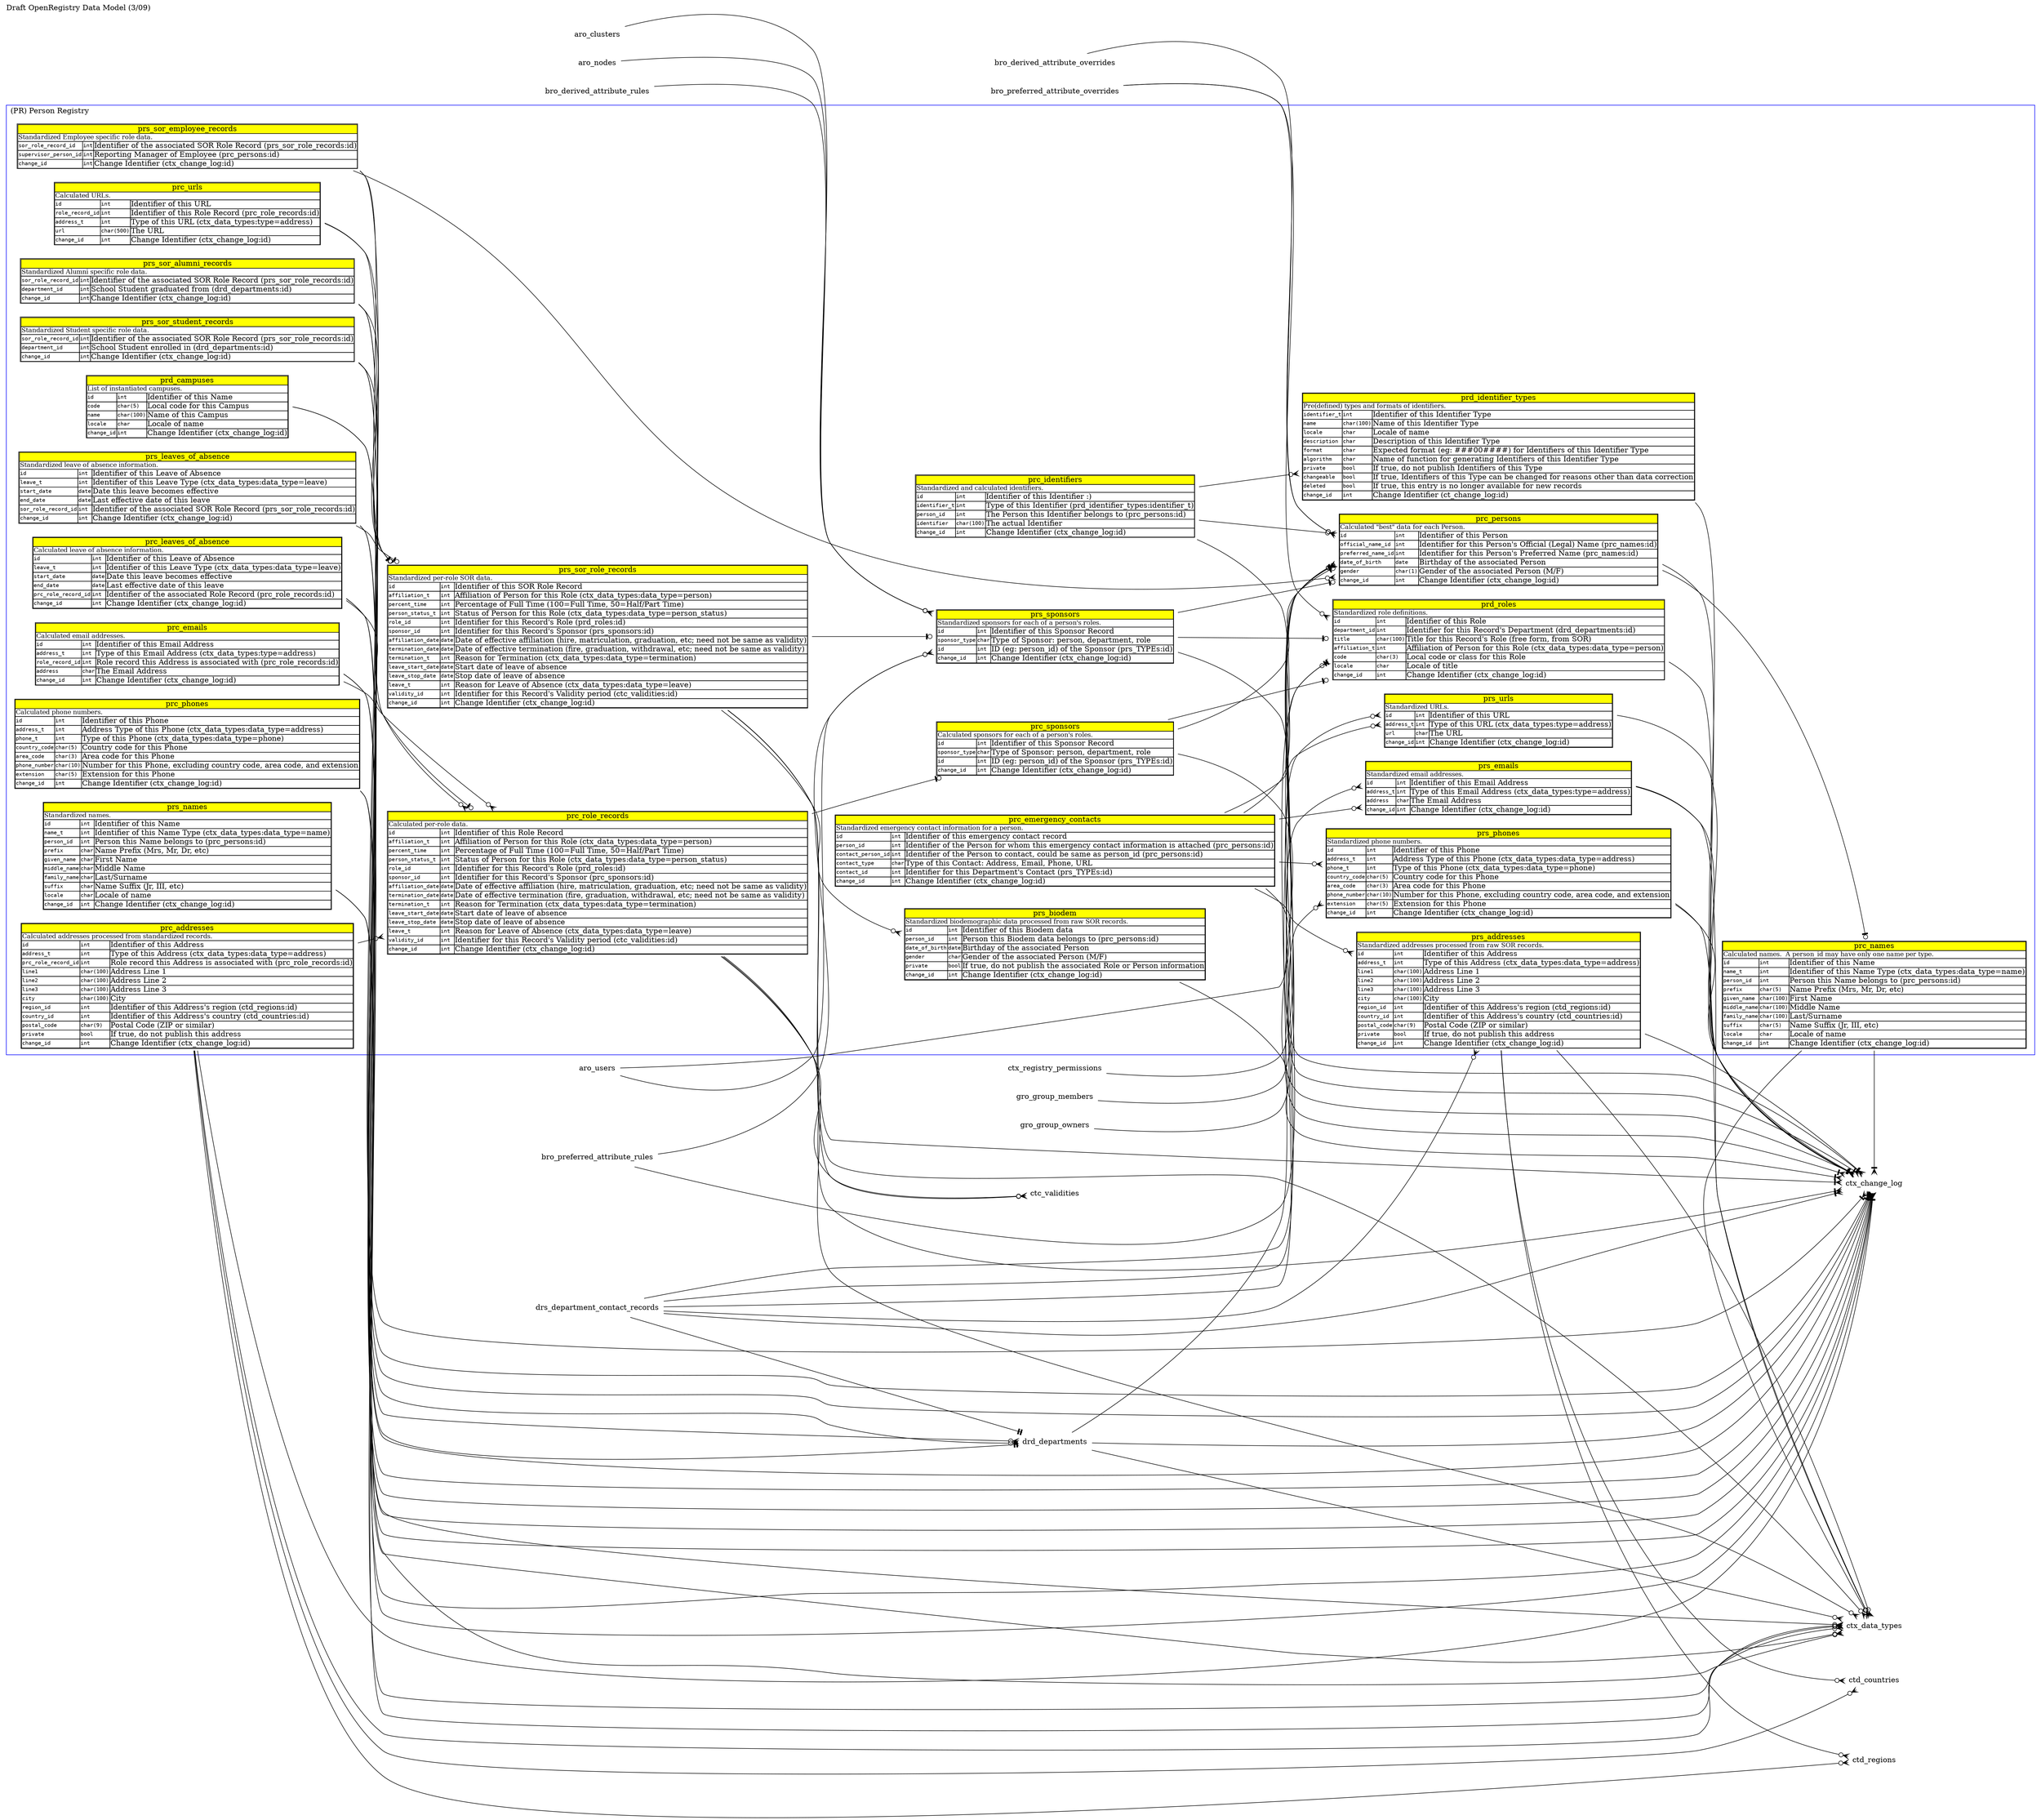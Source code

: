 /*
 * Version: $Revision: 1.3 $
 * Date: $Date: 2008/10/21 03:00:21 $
 */

digraph ORDATAMODEL {
  graph [label="Draft OpenRegistry Data Model (3/09)", labelloc="t", labeljust="l", rankdir="LR"]
  node [shape=plaintext, labeljust="l"]

  /*
   * Person Registry cluster
   */

  subgraph cluster_PR {
    label = "(PR) Person Registry";
    color = "blue";

    /*
	 * Addresses (Calculated)
	 */

    prc_addresses [label=<<table cellborder="1" cellpadding="0" cellspacing="0">
<tr>
 <td bgcolor="yellow" colspan="3"><font point-size="14">prc_addresses</font></td>
</tr>
<tr>
 <td align="left" colspan="3"><font point-size="12">Calculated addresses processed from standardized records.</font></td>
</tr>
<tr>
 <td align="left"><font face="Courier" point-size="10">id</font></td>
 <td align="left"><font face="Courier" point-size="10">int</font></td>
 <td align="left">Identifier of this Address</td>
</tr>
<tr>
 <td align="left"><font face="Courier" point-size="10">address_t</font></td>
 <td align="left"><font face="Courier" point-size="10">int</font></td>
 <td align="left">Type of this Address (ctx_data_types:data_type=address)</td>
</tr>
<tr>
 <td align="left"><font face="Courier" point-size="10">prc_role_record_id</font></td>
 <td align="left"><font face="Courier" point-size="10">int</font></td>
 <td align="left">Role record this Address is associated with (prc_role_records:id)</td>
</tr>
<tr>
 <td align="left"><font face="Courier" point-size="10">line1</font></td>
 <td align="left"><font face="Courier" point-size="10">char(100)</font></td>
 <td align="left">Address Line 1</td>
</tr>
<tr>
 <td align="left"><font face="Courier" point-size="10">line2</font></td>
 <td align="left"><font face="Courier" point-size="10">char(100)</font></td>
 <td align="left">Address Line 2</td>
</tr>
<tr>
 <td align="left"><font face="Courier" point-size="10">line3</font></td>
 <td align="left"><font face="Courier" point-size="10">char(100)</font></td>
 <td align="left">Address Line 3</td>
</tr>
<tr>
 <td align="left"><font face="Courier" point-size="10">city</font></td>
 <td align="left"><font face="Courier" point-size="10">char(100)</font></td>
 <td align="left">City</td>
</tr>
<tr>
 <td align="left"><font face="Courier" point-size="10">region_id</font></td>
 <td align="left"><font face="Courier" point-size="10">int</font></td>
 <td align="left">Identifier of this Address's region (ctd_regions:id)</td>
</tr>
<tr>
 <td align="left"><font face="Courier" point-size="10">country_id</font></td>
 <td align="left"><font face="Courier" point-size="10">int</font></td>
 <td align="left">Identifier of this Address's country (ctd_countries:id)</td>
</tr>
<tr>
 <td align="left"><font face="Courier" point-size="10">postal_code</font></td>
 <td align="left"><font face="Courier" point-size="10">char(9)</font></td>
 <td align="left">Postal Code (ZIP or similar)</td>
</tr>
<tr>
 <td align="left"><font face="Courier" point-size="10">private</font></td>
 <td align="left"><font face="Courier" point-size="10">bool</font></td>
 <td align="left">If true, do not publish this address</td>
</tr>
<tr>
 <td align="left"><font face="Courier" point-size="10">change_id</font></td>
 <td align="left"><font face="Courier" point-size="10">int</font></td>
 <td align="left">Change Identifier (ctx_change_log:id)</td>
</tr>
   </table>>];	 

    /*
     * Addresses (Standardized)
	 */

    prs_addresses [label=<<table cellborder="1" cellpadding="0" cellspacing="0">
<tr>
 <td bgcolor="yellow" colspan="3"><font point-size="14">prs_addresses</font></td>
</tr>
<tr>
 <td align="left" colspan="3"><font point-size="12">Standardized addresses processed from raw SOR records.</font></td>
</tr>
<tr>
 <td align="left"><font face="Courier" point-size="10">id</font></td>
 <td align="left"><font face="Courier" point-size="10">int</font></td>
 <td align="left">Identifier of this Address</td>
</tr>
<tr>
 <td align="left"><font face="Courier" point-size="10">address_t</font></td>
 <td align="left"><font face="Courier" point-size="10">int</font></td>
 <td align="left">Type of this Address (ctx_data_types:data_type=address)</td>
</tr>
<tr>
 <td align="left"><font face="Courier" point-size="10">line1</font></td>
 <td align="left"><font face="Courier" point-size="10">char(100)</font></td>
 <td align="left">Address Line 1</td>
</tr>
<tr>
 <td align="left"><font face="Courier" point-size="10">line2</font></td>
 <td align="left"><font face="Courier" point-size="10">char(100)</font></td>
 <td align="left">Address Line 2</td>
</tr>
<tr>
 <td align="left"><font face="Courier" point-size="10">line3</font></td>
 <td align="left"><font face="Courier" point-size="10">char(100)</font></td>
 <td align="left">Address Line 3</td>
</tr>
<tr>
 <td align="left"><font face="Courier" point-size="10">city</font></td>
 <td align="left"><font face="Courier" point-size="10">char(100)</font></td>
 <td align="left">City</td>
</tr>
<tr>
 <td align="left"><font face="Courier" point-size="10">region_id</font></td>
 <td align="left"><font face="Courier" point-size="10">int</font></td>
 <td align="left">Identifier of this Address's region (ctd_regions:id)</td>
</tr>
<tr>
 <td align="left"><font face="Courier" point-size="10">country_id</font></td>
 <td align="left"><font face="Courier" point-size="10">int</font></td>
 <td align="left">Identifier of this Address's country (ctd_countries:id)</td>
</tr>
<tr>
 <td align="left"><font face="Courier" point-size="10">postal_code</font></td>
 <td align="left"><font face="Courier" point-size="10">char(9)</font></td>
 <td align="left">Postal Code (ZIP or similar)</td>
</tr>
<tr>
 <td align="left"><font face="Courier" point-size="10">private</font></td>
 <td align="left"><font face="Courier" point-size="10">bool</font></td>
 <td align="left">If true, do not publish this address</td>
</tr>
<tr>
 <td align="left"><font face="Courier" point-size="10">change_id</font></td>
 <td align="left"><font face="Courier" point-size="10">int</font></td>
 <td align="left">Change Identifier (ctx_change_log:id)</td>
</tr>
   </table>>];
   
    /*
     * Biodem
	 */
    prs_biodem [label=<<table cellborder="1" cellpadding="0" cellspacing="0">
<tr>
 <td bgcolor="yellow" colspan="3"><font point-size="14">prs_biodem</font></td>
</tr>
<tr>
 <td align="left" colspan="3"><font point-size="12">Standardized biodemographic data processed from raw SOR records.</font></td>
</tr>
<tr>
 <td align="left"><font face="Courier" point-size="10">id</font></td>
 <td align="left"><font face="Courier" point-size="10">int</font></td>
 <td align="left">Identifier of this Biodem data</td>
</tr>
<tr>
 <td align="left"><font face="Courier" point-size="10">person_id</font></td>
 <td align="left"><font face="Courier" point-size="10">int</font></td>
 <td align="left">Person this Biodem data belongs to (prc_persons:id)</td>
</tr>
<tr>
 <td align="left"><font face="Courier" point-size="10">date_of_birth</font></td>
 <td align="left"><font face="Courier" point-size="10">date</font></td>
 <td align="left">Birthday of the associated Person</td>
</tr>
<tr>
 <td align="left"><font face="Courier" point-size="10">gender</font></td>
 <td align="left"><font face="Courier" point-size="10">char</font></td>
 <td align="left">Gender of the associated Person (M/F)</td>
</tr>
<tr>
 <td align="left"><font face="Courier" point-size="10">private</font></td>
 <td align="left"><font face="Courier" point-size="10">bool</font></td>
 <td align="left">If true, do not publish the associated Role or Person information</td>
</tr>
<tr>
 <td align="left"><font face="Courier" point-size="10">change_id</font></td>
 <td align="left"><font face="Courier" point-size="10">int</font></td>
 <td align="left">Change Identifier (ctx_change_log:id)</td>
</tr>
   </table>>];

    /*
     * Campuses
	 */

    prd_campuses [label=<<table cellborder="1" cellpadding="0" cellspacing="0">
<tr>
 <td bgcolor="yellow" colspan="3"><font point-size="14">prd_campuses</font></td>
</tr>
<tr>
 <td align="left" colspan="3"><font point-size="12">List of instantiated campuses.</font></td>
</tr>
<tr>
 <td align="left"><font face="Courier" point-size="10">id</font></td>
 <td align="left"><font face="Courier" point-size="10">int</font></td>
 <td align="left">Identifier of this Name</td>
</tr>
<tr>
 <td align="left"><font face="Courier" point-size="10">code</font></td>
 <td align="left"><font face="Courier" point-size="10">char(5)</font></td>
 <td align="left">Local code for this Campus</td>
</tr>
<tr>
 <td align="left"><font face="Courier" point-size="10">name</font></td>
 <td align="left"><font face="Courier" point-size="10">char(100)</font></td>
 <td align="left">Name of this Campus</td>
</tr>
<tr>
 <td align="left"><font face="Courier" point-size="10">locale</font></td>
 <td align="left"><font face="Courier" point-size="10">char</font></td>
 <td align="left">Locale of name</td>
</tr>
<tr>
 <td align="left"><font face="Courier" point-size="10">change_id</font></td>
 <td align="left"><font face="Courier" point-size="10">int</font></td>
 <td align="left">Change Identifier (ctx_change_log:id)</td>
</tr>
   </table>>];
   
    /*
     * Email Addresses (Calculated)
     */

    prc_emails [label=<<table cellborder="1" cellpadding="0" cellspacing="0">
<tr>
 <td bgcolor="yellow" colspan="3"><font point-size="14">prc_emails</font></td>
</tr>
<tr>
 <td align="left" colspan="3"><font point-size="12">Calculated email addresses.</font></td>
</tr>
<tr>
 <td align="left"><font face="Courier" point-size="10">id</font></td>
 <td align="left"><font face="Courier" point-size="10">int</font></td>
 <td align="left">Identifier of this Email Address</td>
</tr>
<tr>
 <td align="left"><font face="Courier" point-size="10">address_t</font></td>
 <td align="left"><font face="Courier" point-size="10">int</font></td>
 <td align="left">Type of this Email Address (ctx_data_types:type=address)</td>
</tr>
<tr>
 <td align="left"><font face="Courier" point-size="10">role_record_id</font></td>
 <td align="left"><font face="Courier" point-size="10">int</font></td>
 <td align="left">Role record this Address is associated with (prc_role_records:id)</td>
</tr>
<tr>
 <td align="left"><font face="Courier" point-size="10">address</font></td>
 <td align="left"><font face="Courier" point-size="10">char</font></td>
 <td align="left">The Email Address</td>
</tr>
<tr>
 <td align="left"><font face="Courier" point-size="10">change_id</font></td>
 <td align="left"><font face="Courier" point-size="10">int</font></td>
 <td align="left">Change Identifier (ctx_change_log:id)</td>
</tr>
   </table>>];
   
    /*
     * Email Addresses (Standardized)
     */

    prs_emails [label=<<table cellborder="1" cellpadding="0" cellspacing="0">
<tr>
 <td bgcolor="yellow" colspan="3"><font point-size="14">prs_emails</font></td>
</tr>
<tr>
 <td align="left" colspan="3"><font point-size="12">Standardized email addresses.</font></td>
</tr>
<tr>
 <td align="left"><font face="Courier" point-size="10">id</font></td>
 <td align="left"><font face="Courier" point-size="10">int</font></td>
 <td align="left">Identifier of this Email Address</td>
</tr>
<tr>
 <td align="left"><font face="Courier" point-size="10">address_t</font></td>
 <td align="left"><font face="Courier" point-size="10">int</font></td>
 <td align="left">Type of this Email Address (ctx_data_types:type=address)</td>
</tr>
<tr>
 <td align="left"><font face="Courier" point-size="10">address</font></td>
 <td align="left"><font face="Courier" point-size="10">char</font></td>
 <td align="left">The Email Address</td>
</tr>
<tr>
 <td align="left"><font face="Courier" point-size="10">change_id</font></td>
 <td align="left"><font face="Courier" point-size="10">int</font></td>
 <td align="left">Change Identifier (ctx_change_log:id)</td>
</tr>
   </table>>];

    /*
     * Emergency Contacts - broken out separately to allow > 1
     */

    prc_emergency_contacts [label=<<table cellborder="1" cellpadding="0" cellspacing="0">
<tr>
 <td bgcolor="yellow" colspan="3"><font point-size="14">prc_emergency_contacts</font></td>
</tr>
<tr>
 <td align="left" colspan="3"><font point-size="12">Standardized emergency contact information for a person.</font></td>
</tr>
<tr>
 <td align="left"><font face="Courier" point-size="10">id</font></td>
 <td align="left"><font face="Courier" point-size="10">int</font></td>
 <td align="left">Identifier of this emergency contact record</td>
</tr>
<tr>
 <td align="left"><font face="Courier" point-size="10">person_id</font></td>
 <td align="left"><font face="Courier" point-size="10">int</font></td>
 <td align="left">Identifier of the Person for whom this emergency contact information is attached (prc_persons:id)</td>
</tr>
<tr>
 <td align="left"><font face="Courier" point-size="10">contact_person_id</font></td>
 <td align="left"><font face="Courier" point-size="10">int</font></td>
 <td align="left">Identifier of the Person to contact, could be same as person_id (prc_persons:id)</td>
</tr>
<tr>
 <td align="left"><font face="Courier" point-size="10">contact_type</font></td>
 <td align="left"><font face="Courier" point-size="10">char</font></td>
 <td align="left">Type of this Contact: Address, Email, Phone, URL</td>
</tr>
<tr>
 <td align="left"><font face="Courier" point-size="10">contact_id</font></td>
 <td align="left"><font face="Courier" point-size="10">int</font></td>
 <td align="left">Identifier for this Department's Contact (prs_TYPEs:id)</td>
</tr>
<tr>
 <td align="left"><font face="Courier" point-size="10">change_id</font></td>
 <td align="left"><font face="Courier" point-size="10">int</font></td>
 <td align="left">Change Identifier (ctx_change_log:id)</td>
</tr>
   </table>>];

    /*
     * Identifier Types
     */

    prd_identifier_types [label=<<table cellborder="1" cellpadding="0" cellspacing="0">
<tr>
 <td bgcolor="yellow" colspan="3"><font point-size="14">prd_identifier_types</font></td>
</tr>
<tr>
 <td align="left" colspan="3"><font point-size="12">Pre(defined) types and formats of identifiers.</font></td>
</tr>
<tr>
 <td align="left"><font face="Courier" point-size="10">identifier_t</font></td>
 <td align="left"><font face="Courier" point-size="10">int</font></td>
 <td align="left">Identifier of this Identifier Type</td>
</tr>
<tr>
 <td align="left"><font face="Courier" point-size="10">name</font></td>
 <td align="left"><font face="Courier" point-size="10">char(100)</font></td>
 <td align="left">Name of this Identifier Type</td>
</tr>
<tr>
 <td align="left"><font face="Courier" point-size="10">locale</font></td>
 <td align="left"><font face="Courier" point-size="10">char</font></td>
 <td align="left">Locale of name</td>
</tr>
<tr>
 <td align="left"><font face="Courier" point-size="10">description</font></td>
 <td align="left"><font face="Courier" point-size="10">char</font></td>
 <td align="left">Description of this Identifier Type</td>
</tr>
<tr>
 <td align="left"><font face="Courier" point-size="10">format</font></td>
 <td align="left"><font face="Courier" point-size="10">char</font></td>
 <td align="left">Expected format (eg: ###00####) for Identifiers of this Identifier Type</td>
</tr>
<tr>
 <td align="left"><font face="Courier" point-size="10">algorithm</font></td>
 <td align="left"><font face="Courier" point-size="10">char</font></td>
 <td align="left">Name of function for generating Identifiers of this Identifier Type</td>
</tr>
<tr>
 <td align="left"><font face="Courier" point-size="10">private</font></td>
 <td align="left"><font face="Courier" point-size="10">bool</font></td>
 <td align="left">If true, do not publish Identifiers of this Type</td>
</tr>
<tr>
 <td align="left"><font face="Courier" point-size="10">changeable</font></td>
 <td align="left"><font face="Courier" point-size="10">bool</font></td>
 <td align="left">If true, Identifiers of this Type can be changed for reasons other than data correction</td>
</tr>
<tr>
 <td align="left"><font face="Courier" point-size="10">deleted</font></td>
 <td align="left"><font face="Courier" point-size="10">bool</font></td>
 <td align="left">If true, this entry is no longer available for new records</td>
</tr>
<tr>
 <td align="left"><font face="Courier" point-size="10">change_id</font></td>
 <td align="left"><font face="Courier" point-size="10">int</font></td>
 <td align="left">Change Identifier (ct_change_log:id)</td>
</tr>
   </table>>];
   
    /*
     * Identifiers
     */

    prc_identifiers [label=<<table cellborder="1" cellpadding="0" cellspacing="0">
<tr>
 <td bgcolor="yellow" colspan="3"><font point-size="14">prc_identifiers</font></td>
</tr>
<tr>
 <td align="left" colspan="3"><font point-size="12">Standardized and calculated identifiers.</font></td>
</tr>
<tr>
 <td align="left"><font face="Courier" point-size="10">id</font></td>
 <td align="left"><font face="Courier" point-size="10">int</font></td>
 <td align="left">Identifier of this Identifier :)</td>
</tr>
<tr>
 <td align="left"><font face="Courier" point-size="10">identifier_t</font></td>
 <td align="left"><font face="Courier" point-size="10">int</font></td>
 <td align="left">Type of this Identifier (prd_identifier_types:identifier_t)</td>
</tr>
<tr>
 <td align="left"><font face="Courier" point-size="10">person_id</font></td>
 <td align="left"><font face="Courier" point-size="10">int</font></td>
 <td align="left">The Person this Identifier belongs to (prc_persons:id)</td>
</tr>
<tr>
 <td align="left"><font face="Courier" point-size="10">identifier</font></td>
 <td align="left"><font face="Courier" point-size="10">char(100)</font></td>
 <td align="left">The actual Identifier</td>
</tr>
<tr>
 <td align="left"><font face="Courier" point-size="10">change_id</font></td>
 <td align="left"><font face="Courier" point-size="10">int</font></td>
 <td align="left">Change Identifier (ctx_change_log:id)</td>
</tr>
   </table>>];

    /*
	 * Leaves of Absense (Standardized)
	 */
	 
	prs_leaves_of_absence [label=<<table cellborder="1" cellpadding="0" cellspacing="0">
<tr>
 <td bgcolor="yellow" colspan="3"><font point-size="14">prs_leaves_of_absence</font></td>
</tr>
<tr>
 <td align="left" colspan="3"><font point-size="12">Standardized leave of absence information.</font></td>
</tr>
<tr>
 <td align="left"><font face="Courier" point-size="10">id</font></td>
 <td align="left"><font face="Courier" point-size="10">int</font></td>
 <td align="left">Identifier of this Leave of Absence</td>
</tr>
<tr>
 <td align="left"><font face="Courier" point-size="10">leave_t</font></td>
 <td align="left"><font face="Courier" point-size="10">int</font></td>
 <td align="left">Identifier of this Leave Type (ctx_data_types:data_type=leave)</td>
</tr>
<tr>
 <td align="left"><font face="Courier" point-size="10">start_date</font></td>
 <td align="left"><font face="Courier" point-size="10">date</font></td>
 <td align="left">Date this leave becomes effective</td>
</tr>
<tr>
 <td align="left"><font face="Courier" point-size="10">end_date</font></td>
 <td align="left"><font face="Courier" point-size="10">date</font></td>
 <td align="left">Last effective date of this leave</td>
</tr>
<tr>
 <td align="left"><font face="Courier" point-size="10">sor_role_record_id</font></td>
 <td align="left"><font face="Courier" point-size="10">int</font></td>
 <td align="left">Identifier of the associated SOR Role Record (prs_sor_role_records:id)</td>
</tr>
<tr>
 <td align="left"><font face="Courier" point-size="10">change_id</font></td>
 <td align="left"><font face="Courier" point-size="10">int</font></td>
 <td align="left">Change Identifier (ctx_change_log:id)</td>
</tr>
   </table>>];

    /*
	 * Leaves of Absense (Calculated)
	 */
	 
	prc_leaves_of_absence [label=<<table cellborder="1" cellpadding="0" cellspacing="0">
<tr>
 <td bgcolor="yellow" colspan="3"><font point-size="14">prc_leaves_of_absence</font></td>
</tr>
<tr>
 <td align="left" colspan="3"><font point-size="12">Calculated leave of absence information.</font></td>
</tr>
<tr>
 <td align="left"><font face="Courier" point-size="10">id</font></td>
 <td align="left"><font face="Courier" point-size="10">int</font></td>
 <td align="left">Identifier of this Leave of Absence</td>
</tr>
<tr>
 <td align="left"><font face="Courier" point-size="10">leave_t</font></td>
 <td align="left"><font face="Courier" point-size="10">int</font></td>
 <td align="left">Identifier of this Leave Type (ctx_data_types:data_type=leave)</td>
</tr>
<tr>
 <td align="left"><font face="Courier" point-size="10">start_date</font></td>
 <td align="left"><font face="Courier" point-size="10">date</font></td>
 <td align="left">Date this leave becomes effective</td>
</tr>
<tr>
 <td align="left"><font face="Courier" point-size="10">end_date</font></td>
 <td align="left"><font face="Courier" point-size="10">date</font></td>
 <td align="left">Last effective date of this leave</td>
</tr>
<tr>
 <td align="left"><font face="Courier" point-size="10">prc_role_record_id</font></td>
 <td align="left"><font face="Courier" point-size="10">int</font></td>
 <td align="left">Identifier of the associated Role Record (prc_role_records:id)</td>
</tr>
<tr>
 <td align="left"><font face="Courier" point-size="10">change_id</font></td>
 <td align="left"><font face="Courier" point-size="10">int</font></td>
 <td align="left">Change Identifier (ctx_change_log:id)</td>
</tr>
   </table>>];

    /*
     * Names (Calculated)
	 */

    prc_names [label=<<table cellborder="1" cellpadding="0" cellspacing="0">
<tr>
 <td bgcolor="yellow" colspan="3"><font point-size="14">prc_names</font></td>
</tr>
<tr>
 <td align="left" colspan="3"><font point-size="12">Calculated names.  A person_id may have only one name per type.</font></td>
</tr>
<tr>
 <td align="left"><font face="Courier" point-size="10">id</font></td>
 <td align="left"><font face="Courier" point-size="10">int</font></td>
 <td align="left">Identifier of this Name</td>
</tr>
<tr>
 <td align="left"><font face="Courier" point-size="10">name_t</font></td>
 <td align="left"><font face="Courier" point-size="10">int</font></td>
 <td align="left">Identifier of this Name Type (ctx_data_types:data_type=name)</td>
</tr>
<tr>
 <td align="left"><font face="Courier" point-size="10">person_id</font></td>
 <td align="left"><font face="Courier" point-size="10">int</font></td>
 <td align="left">Person this Name belongs to (prc_persons:id)</td>
</tr>
<tr>
 <td align="left"><font face="Courier" point-size="10">prefix</font></td>
 <td align="left"><font face="Courier" point-size="10">char(5)</font></td>
 <td align="left">Name Prefix (Mrs, Mr, Dr, etc)</td>
</tr>
<tr>
 <td align="left"><font face="Courier" point-size="10">given_name</font></td>
 <td align="left"><font face="Courier" point-size="10">char(100)</font></td>
 <td align="left">First Name</td>
</tr>
<tr>
 <td align="left"><font face="Courier" point-size="10">middle_name</font></td>
 <td align="left"><font face="Courier" point-size="10">char(100)</font></td>
 <td align="left">Middle Name</td>
</tr>
<tr>
 <td align="left"><font face="Courier" point-size="10">family_name</font></td>
 <td align="left"><font face="Courier" point-size="10">char(100)</font></td>
 <td align="left">Last/Surname</td>
</tr>
<tr>
 <td align="left"><font face="Courier" point-size="10">suffix</font></td>
 <td align="left"><font face="Courier" point-size="10">char(5)</font></td>
 <td align="left">Name Suffix (Jr, III, etc)</td>
</tr>
<tr>
 <td align="left"><font face="Courier" point-size="10">locale</font></td>
 <td align="left"><font face="Courier" point-size="10">char</font></td>
 <td align="left">Locale of name</td>
</tr>
<tr>
 <td align="left"><font face="Courier" point-size="10">change_id</font></td>
 <td align="left"><font face="Courier" point-size="10">int</font></td>
 <td align="left">Change Identifier (ctx_change_log:id)</td>
</tr>
   </table>>];

    /*
     * Names (Standardized)
	 */

    prs_names [label=<<table cellborder="1" cellpadding="0" cellspacing="0">
<tr>
 <td bgcolor="yellow" colspan="3"><font point-size="14">prs_names</font></td>
</tr>
<tr>
 <td align="left" colspan="3"><font point-size="12">Standardized names.</font></td>
</tr>
<tr>
 <td align="left"><font face="Courier" point-size="10">id</font></td>
 <td align="left"><font face="Courier" point-size="10">int</font></td>
 <td align="left">Identifier of this Name</td>
</tr>
<tr>
 <td align="left"><font face="Courier" point-size="10">name_t</font></td>
 <td align="left"><font face="Courier" point-size="10">int</font></td>
 <td align="left">Identifier of this Name Type (ctx_data_types:data_type=name)</td>
</tr>
<tr>
 <td align="left"><font face="Courier" point-size="10">person_id</font></td>
 <td align="left"><font face="Courier" point-size="10">int</font></td>
 <td align="left">Person this Name belongs to (prc_persons:id)</td>
</tr>
<tr>
 <td align="left"><font face="Courier" point-size="10">prefix</font></td>
 <td align="left"><font face="Courier" point-size="10">char</font></td>
 <td align="left">Name Prefix (Mrs, Mr, Dr, etc)</td>
</tr>
<tr>
 <td align="left"><font face="Courier" point-size="10">given_name</font></td>
 <td align="left"><font face="Courier" point-size="10">char</font></td>
 <td align="left">First Name</td>
</tr>
<tr>
 <td align="left"><font face="Courier" point-size="10">middle_name</font></td>
 <td align="left"><font face="Courier" point-size="10">char</font></td>
 <td align="left">Middle Name</td>
</tr>
<tr>
 <td align="left"><font face="Courier" point-size="10">family_name</font></td>
 <td align="left"><font face="Courier" point-size="10">char</font></td>
 <td align="left">Last/Surname</td>
</tr>
<tr>
 <td align="left"><font face="Courier" point-size="10">suffix</font></td>
 <td align="left"><font face="Courier" point-size="10">char</font></td>
 <td align="left">Name Suffix (Jr, III, etc)</td>
</tr>
<tr>
 <td align="left"><font face="Courier" point-size="10">locale</font></td>
 <td align="left"><font face="Courier" point-size="10">char</font></td>
 <td align="left">Locale of name</td>
</tr>
<tr>
 <td align="left"><font face="Courier" point-size="10">change_id</font></td>
 <td align="left"><font face="Courier" point-size="10">int</font></td>
 <td align="left">Change Identifier (ctx_change_log:id)</td>
</tr>
   </table>>];

    /*
     * Persons
     */

    prc_persons [label=<<table cellborder="1" cellpadding="0" cellspacing="0">
<tr>
 <td bgcolor="yellow" colspan="3"><font point-size="14">prc_persons</font></td>
</tr>
<tr>
 <td align="left" colspan="3"><font point-size="12">Calculated "best" data for each Person.</font></td>
</tr>
<tr>
 <td align="left"><font face="Courier" point-size="10">id</font></td>
 <td align="left"><font face="Courier" point-size="10">int</font></td>
 <td align="left">Identifier of this Person</td>
</tr>
<tr>
 <td align="left"><font face="Courier" point-size="10">official_name_id</font></td>
 <td align="left"><font face="Courier" point-size="10">int</font></td>
 <td align="left">Identifier for this Person's Official (Legal) Name (prc_names:id)</td>
</tr>
<tr>
 <td align="left"><font face="Courier" point-size="10">preferred_name_id</font></td>
 <td align="left"><font face="Courier" point-size="10">int</font></td>
 <td align="left">Identifier for this Person's Preferred Name (prc_names:id)</td>
</tr>
<tr>
 <td align="left"><font face="Courier" point-size="10">date_of_birth</font></td>
 <td align="left"><font face="Courier" point-size="10">date</font></td>
 <td align="left">Birthday of the associated Person</td>
</tr>
<tr>
 <td align="left"><font face="Courier" point-size="10">gender</font></td>
 <td align="left"><font face="Courier" point-size="10">char(1)</font></td>
 <td align="left">Gender of the associated Person (M/F)</td>
</tr>
<tr>
 <td align="left"><font face="Courier" point-size="10">change_id</font></td>
 <td align="left"><font face="Courier" point-size="10">int</font></td>
 <td align="left">Change Identifier (ctx_change_log:id)</td>
</tr>
   </table>>];

    /*
     * Phones (Calculated)
     */

    prc_phones [label=<<table cellborder="1" cellpadding="0" cellspacing="0">
<tr>
 <td bgcolor="yellow" colspan="3"><font point-size="14">prc_phones</font></td>
</tr>
<tr>
 <td align="left" colspan="3"><font point-size="12">Calculated phone numbers.</font></td>
</tr>
<tr>
 <td align="left"><font face="Courier" point-size="10">id</font></td>
 <td align="left"><font face="Courier" point-size="10">int</font></td>
 <td align="left">Identifier of this Phone</td>
</tr>
<tr>
 <td align="left"><font face="Courier" point-size="10">address_t</font></td>
 <td align="left"><font face="Courier" point-size="10">int</font></td>
 <td align="left">Address Type of this Phone (ctx_data_types:data_type=address)</td>
</tr>
<tr>
 <td align="left"><font face="Courier" point-size="10">phone_t</font></td>
 <td align="left"><font face="Courier" point-size="10">int</font></td>
 <td align="left">Type of this Phone (ctx_data_types:data_type=phone)</td>
</tr>
<tr>
 <td align="left"><font face="Courier" point-size="10">country_code</font></td>
 <td align="left"><font face="Courier" point-size="10">char(5)</font></td>
 <td align="left">Country code for this Phone</td>
</tr>
<tr>
 <td align="left"><font face="Courier" point-size="10">area_code</font></td>
 <td align="left"><font face="Courier" point-size="10">char(3)</font></td>
 <td align="left">Area code for this Phone</td>
</tr>
<tr>
 <td align="left"><font face="Courier" point-size="10">phone_number</font></td>
 <td align="left"><font face="Courier" point-size="10">char(10)</font></td>
 <td align="left">Number for this Phone, excluding country code, area code, and extension</td>
</tr>
<tr>
 <td align="left"><font face="Courier" point-size="10">extension</font></td>
 <td align="left"><font face="Courier" point-size="10">char(5)</font></td>
 <td align="left">Extension for this Phone</td>
</tr>
<tr>
 <td align="left"><font face="Courier" point-size="10">change_id</font></td>
 <td align="left"><font face="Courier" point-size="10">int</font></td>
 <td align="left">Change Identifier (ctx_change_log:id)</td>
</tr>
   </table>>];
   
    /*
     * Phones (Standardized)
     */

    prs_phones [label=<<table cellborder="1" cellpadding="0" cellspacing="0">
<tr>
 <td bgcolor="yellow" colspan="3"><font point-size="14">prs_phones</font></td>
</tr>
<tr>
 <td align="left" colspan="3"><font point-size="12">Standardized phone numbers.</font></td>
</tr>
<tr>
 <td align="left"><font face="Courier" point-size="10">id</font></td>
 <td align="left"><font face="Courier" point-size="10">int</font></td>
 <td align="left">Identifier of this Phone</td>
</tr>
<tr>
 <td align="left"><font face="Courier" point-size="10">address_t</font></td>
 <td align="left"><font face="Courier" point-size="10">int</font></td>
 <td align="left">Address Type of this Phone (ctx_data_types:data_type=address)</td>
</tr>
<tr>
 <td align="left"><font face="Courier" point-size="10">phone_t</font></td>
 <td align="left"><font face="Courier" point-size="10">int</font></td>
 <td align="left">Type of this Phone (ctx_data_types:data_type=phone)</td>
</tr>
<tr>
 <td align="left"><font face="Courier" point-size="10">country_code</font></td>
 <td align="left"><font face="Courier" point-size="10">char(5)</font></td>
 <td align="left">Country code for this Phone</td>
</tr>
<tr>
 <td align="left"><font face="Courier" point-size="10">area_code</font></td>
 <td align="left"><font face="Courier" point-size="10">char(3)</font></td>
 <td align="left">Area code for this Phone</td>
</tr>
<tr>
 <td align="left"><font face="Courier" point-size="10">phone_number</font></td>
 <td align="left"><font face="Courier" point-size="10">char(10)</font></td>
 <td align="left">Number for this Phone, excluding country code, area code, and extension</td>
</tr>
<tr>
 <td align="left"><font face="Courier" point-size="10">extension</font></td>
 <td align="left"><font face="Courier" point-size="10">char(5)</font></td>
 <td align="left">Extension for this Phone</td>
</tr>
<tr>
 <td align="left"><font face="Courier" point-size="10">change_id</font></td>
 <td align="left"><font face="Courier" point-size="10">int</font></td>
 <td align="left">Change Identifier (ctx_change_log:id)</td>
</tr>
   </table>>];
   
    /*
     * Role Records (Calculated)
     */

    prc_role_records [label=<<table cellborder="1" cellpadding="0" cellspacing="0">
<tr>
 <td bgcolor="yellow" colspan="3"><font point-size="14">prc_role_records</font></td>
</tr>
<tr>
 <td align="left" colspan="3"><font point-size="12">Calculated per-role data.</font></td>
</tr>
<tr>
 <td align="left"><font face="Courier" point-size="10">id</font></td>
 <td align="left"><font face="Courier" point-size="10">int</font></td>
 <td align="left">Identifier of this Role Record</td>
</tr>
<tr>
 <td align="left"><font face="Courier" point-size="10">affiliation_t</font></td>
 <td align="left"><font face="Courier" point-size="10">int</font></td>
 <td align="left">Affiliation of Person for this Role (ctx_data_types:data_type=person)</td>
</tr>
<tr>
 <td align="left"><font face="Courier" point-size="10">percent_time</font></td>
 <td align="left"><font face="Courier" point-size="10">int</font></td>
 <td align="left">Percentage of Full Time (100=Full Time, 50=Half/Part Time)</td>
</tr>
<tr>
 <td align="left"><font face="Courier" point-size="10">person_status_t</font></td>
 <td align="left"><font face="Courier" point-size="10">int</font></td>
 <td align="left">Status of Person for this Role (ctx_data_types:data_type=person_status)</td>
</tr>
<tr>
 <td align="left"><font face="Courier" point-size="10">role_id</font></td>
 <td align="left"><font face="Courier" point-size="10">int</font></td>
 <td align="left">Identifier for this Record's Role (prd_roles:id)</td>
</tr>
<tr>
 <td align="left"><font face="Courier" point-size="10">sponsor_id</font></td>
 <td align="left"><font face="Courier" point-size="10">int</font></td>
 <td align="left">Identifier for this Record's Sponsor (prc_sponsors:id)</td>
</tr>
<tr>
 <td align="left"><font face="Courier" point-size="10">affiliation_date</font></td>
 <td align="left"><font face="Courier" point-size="10">date</font></td>
 <td align="left">Date of effective affiliation (hire, matriculation, graduation, etc; need not be same as validity)</td>
</tr>
<tr>
 <td align="left"><font face="Courier" point-size="10">termination_date</font></td>
 <td align="left"><font face="Courier" point-size="10">date</font></td>
 <td align="left">Date of effective termination (fire, graduation, withdrawal, etc; need not be same as validity)</td>
</tr>
<tr>
 <td align="left"><font face="Courier" point-size="10">termination_t</font></td>
 <td align="left"><font face="Courier" point-size="10">int</font></td>
 <td align="left">Reason for Termination (ctx_data_types:data_type=termination)</td>
</tr>
<tr>
 <td align="left"><font face="Courier" point-size="10">leave_start_date</font></td>
 <td align="left"><font face="Courier" point-size="10">date</font></td>
 <td align="left">Start date of leave of absence</td>
</tr>
<tr>
 <td align="left"><font face="Courier" point-size="10">leave_stop_date</font></td>
 <td align="left"><font face="Courier" point-size="10">date</font></td>
 <td align="left">Stop date of leave of absence</td>
</tr>
<tr>
 <td align="left"><font face="Courier" point-size="10">leave_t</font></td>
 <td align="left"><font face="Courier" point-size="10">int</font></td>
 <td align="left">Reason for Leave of Absence (ctx_data_types:data_type=leave)</td>
</tr>
<tr>
 <td align="left"><font face="Courier" point-size="10">validity_id</font></td>
 <td align="left"><font face="Courier" point-size="10">int</font></td>
 <td align="left">Identifier for this Record's Validity period (ctc_validities:id)</td>
</tr>
<tr>
 <td align="left"><font face="Courier" point-size="10">change_id</font></td>
 <td align="left"><font face="Courier" point-size="10">int</font></td>
 <td align="left">Change Identifier (ctx_change_log:id)</td>
</tr>
   </table>>];
   
    /*
     * Roles
	 */

    prd_roles [label=<<table cellborder="1" cellpadding="0" cellspacing="0">
<tr>
 <td bgcolor="yellow" colspan="3"><font point-size="14">prd_roles</font></td>
</tr>
<tr>
 <td align="left" colspan="3"><font point-size="12">Standardized role definitions.</font></td>
</tr>
<tr>
 <td align="left"><font face="Courier" point-size="10">id</font></td>
 <td align="left"><font face="Courier" point-size="10">int</font></td>
 <td align="left">Identifier of this Role</td>
</tr>
<tr>
 <td align="left"><font face="Courier" point-size="10">department_id</font></td>
 <td align="left"><font face="Courier" point-size="10">int</font></td>
 <td align="left">Identifier for this Record's Department (drd_departments:id)</td>
</tr>
<tr>
 <td align="left"><font face="Courier" point-size="10">title</font></td>
 <td align="left"><font face="Courier" point-size="10">char(100)</font></td>
 <td align="left">Title for this Record's Role (free form, from SOR)</td>
</tr>
<tr>
 <td align="left"><font face="Courier" point-size="10">affiliation_t</font></td>
 <td align="left"><font face="Courier" point-size="10">int</font></td>
 <td align="left">Affiliation of Person for this Role (ctx_data_types:data_type=person)</td>
</tr>
<tr>
 <td align="left"><font face="Courier" point-size="10">code</font></td>
 <td align="left"><font face="Courier" point-size="10">char(3)</font></td>
 <td align="left">Local code or class for this Role</td>
</tr>
<tr>
 <td align="left"><font face="Courier" point-size="10">locale</font></td>
 <td align="left"><font face="Courier" point-size="10">char</font></td>
 <td align="left">Locale of title</td>
</tr>
<tr>
 <td align="left"><font face="Courier" point-size="10">change_id</font></td>
 <td align="left"><font face="Courier" point-size="10">int</font></td>
 <td align="left">Change Identifier (ctx_change_log:id)</td>
</tr>
   </table>>];

    /*
     * SOR Alumni Records
     */

    prs_sor_alumni_records [label=<<table cellborder="1" cellpadding="0" cellspacing="0">
<tr>
 <td bgcolor="yellow" colspan="3"><font point-size="14">prs_sor_alumni_records</font></td>
</tr>
<tr>
 <td align="left" colspan="3"><font point-size="12">Standardized Alumni specific role data.</font></td>
</tr>
<tr>
 <td align="left"><font face="Courier" point-size="10">sor_role_record_id</font></td>
 <td align="left"><font face="Courier" point-size="10">int</font></td>
 <td align="left">Identifier of the associated SOR Role Record (prs_sor_role_records:id)</td>
</tr>
<tr>
 <td align="left"><font face="Courier" point-size="10">department_id</font></td>
 <td align="left"><font face="Courier" point-size="10">int</font></td>
 <td align="left">School Student graduated from (drd_departments:id)</td>
</tr>
<tr>
 <td align="left"><font face="Courier" point-size="10">change_id</font></td>
 <td align="left"><font face="Courier" point-size="10">int</font></td>
 <td align="left">Change Identifier (ctx_change_log:id)</td>
</tr>
   </table>>];

    /*
     * SOR Employee Records
     */

    prs_sor_employee_records [label=<<table cellborder="1" cellpadding="0" cellspacing="0">
<tr>
 <td bgcolor="yellow" colspan="3"><font point-size="14">prs_sor_employee_records</font></td>
</tr>
<tr>
 <td align="left" colspan="3"><font point-size="12">Standardized Employee specific role data.</font></td>
</tr>
<tr>
 <td align="left"><font face="Courier" point-size="10">sor_role_record_id</font></td>
 <td align="left"><font face="Courier" point-size="10">int</font></td>
 <td align="left">Identifier of the associated SOR Role Record (prs_sor_role_records:id)</td>
</tr>
<tr>
 <td align="left"><font face="Courier" point-size="10">supervisor_person_id</font></td>
 <td align="left"><font face="Courier" point-size="10">int</font></td>
 <td align="left">Reporting Manager of Employee (prc_persons:id)</td>
</tr>
<tr>
 <td align="left"><font face="Courier" point-size="10">change_id</font></td>
 <td align="left"><font face="Courier" point-size="10">int</font></td>
 <td align="left">Change Identifier (ctx_change_log:id)</td>
</tr>
   </table>>];
   
    /*
     * SOR Role Records: >= 1 per sorid
     */

    prs_sor_role_records [label=<<table cellborder="1" cellpadding="0" cellspacing="0">
<tr>
 <td bgcolor="yellow" colspan="3"><font point-size="14">prs_sor_role_records</font></td>
</tr>
<tr>
 <td align="left" colspan="3"><font point-size="12">Standardized per-role SOR data.</font></td>
</tr>
<tr>
 <td align="left"><font face="Courier" point-size="10">id</font></td>
 <td align="left"><font face="Courier" point-size="10">int</font></td>
 <td align="left">Identifier of this SOR Role Record</td>
</tr>
<tr>
 <td align="left"><font face="Courier" point-size="10">affiliation_t</font></td>
 <td align="left"><font face="Courier" point-size="10">int</font></td>
 <td align="left">Affiliation of Person for this Role (ctx_data_types:data_type=person)</td>
</tr>
<tr>
 <td align="left"><font face="Courier" point-size="10">percent_time</font></td>
 <td align="left"><font face="Courier" point-size="10">int</font></td>
 <td align="left">Percentage of Full Time (100=Full Time, 50=Half/Part Time)</td>
</tr>
<tr>
 <td align="left"><font face="Courier" point-size="10">person_status_t</font></td>
 <td align="left"><font face="Courier" point-size="10">int</font></td>
 <td align="left">Status of Person for this Role (ctx_data_types:data_type=person_status)</td>
</tr>
<tr>
 <td align="left"><font face="Courier" point-size="10">role_id</font></td>
 <td align="left"><font face="Courier" point-size="10">int</font></td>
 <td align="left">Identifier for this Record's Role (prd_roles:id)</td>
</tr>
<tr>
 <td align="left"><font face="Courier" point-size="10">sponsor_id</font></td>
 <td align="left"><font face="Courier" point-size="10">int</font></td>
 <td align="left">Identifier for this Record's Sponsor (prs_sponsors:id)</td>
</tr>
<tr>
 <td align="left"><font face="Courier" point-size="10">affiliation_date</font></td>
 <td align="left"><font face="Courier" point-size="10">date</font></td>
 <td align="left">Date of effective affiliation (hire, matriculation, graduation, etc; need not be same as validity)</td>
</tr>
<tr>
 <td align="left"><font face="Courier" point-size="10">termination_date</font></td>
 <td align="left"><font face="Courier" point-size="10">date</font></td>
 <td align="left">Date of effective termination (fire, graduation, withdrawal, etc; need not be same as validity)</td>
</tr>
<tr>
 <td align="left"><font face="Courier" point-size="10">termination_t</font></td>
 <td align="left"><font face="Courier" point-size="10">int</font></td>
 <td align="left">Reason for Termination (ctx_data_types:data_type=termination)</td>
</tr>
<tr>
 <td align="left"><font face="Courier" point-size="10">leave_start_date</font></td>
 <td align="left"><font face="Courier" point-size="10">date</font></td>
 <td align="left">Start date of leave of absence</td>
</tr>
<tr>
 <td align="left"><font face="Courier" point-size="10">leave_stop_date</font></td>
 <td align="left"><font face="Courier" point-size="10">date</font></td>
 <td align="left">Stop date of leave of absence</td>
</tr>
<tr>
 <td align="left"><font face="Courier" point-size="10">leave_t</font></td>
 <td align="left"><font face="Courier" point-size="10">int</font></td>
 <td align="left">Reason for Leave of Absence (ctx_data_types:data_type=leave)</td>
</tr>
<tr>
 <td align="left"><font face="Courier" point-size="10">validity_id</font></td>
 <td align="left"><font face="Courier" point-size="10">int</font></td>
 <td align="left">Identifier for this Record's Validity period (ctc_validities:id)</td>
</tr>
<tr>
 <td align="left"><font face="Courier" point-size="10">change_id</font></td>
 <td align="left"><font face="Courier" point-size="10">int</font></td>
 <td align="left">Change Identifier (ctx_change_log:id)</td>
</tr>
   </table>>];
   
    /*
     * SOR Student Records
     */

    prs_sor_student_records [label=<<table cellborder="1" cellpadding="0" cellspacing="0">
<tr>
 <td bgcolor="yellow" colspan="3"><font point-size="14">prs_sor_student_records</font></td>
</tr>
<tr>
 <td align="left" colspan="3"><font point-size="12">Standardized Student specific role data.</font></td>
</tr>
<tr>
 <td align="left"><font face="Courier" point-size="10">sor_role_record_id</font></td>
 <td align="left"><font face="Courier" point-size="10">int</font></td>
 <td align="left">Identifier of the associated SOR Role Record (prs_sor_role_records:id)</td>
</tr>
<tr>
 <td align="left"><font face="Courier" point-size="10">department_id</font></td>
 <td align="left"><font face="Courier" point-size="10">int</font></td>
 <td align="left">School Student enrolled in (drd_departments:id)</td>
</tr>
<tr>
 <td align="left"><font face="Courier" point-size="10">change_id</font></td>
 <td align="left"><font face="Courier" point-size="10">int</font></td>
 <td align="left">Change Identifier (ctx_change_log:id)</td>
</tr>
   </table>>];

    /*
     * Sponsors (Calculated)
	 */

    prc_sponsors [label=<<table cellborder="1" cellpadding="0" cellspacing="0">
<tr>
 <td bgcolor="yellow" colspan="3"><font point-size="14">prc_sponsors</font></td>
</tr>
<tr>
 <td align="left" colspan="3"><font point-size="12">Calculated sponsors for each of a person's roles.</font></td>
</tr>
<tr>
 <td align="left"><font face="Courier" point-size="10">id</font></td>
 <td align="left"><font face="Courier" point-size="10">int</font></td>
 <td align="left">Identifier of this Sponsor Record</td>
</tr>
<tr>
 <td align="left"><font face="Courier" point-size="10">sponsor_type</font></td>
 <td align="left"><font face="Courier" point-size="10">char</font></td>
 <td align="left">Type of Sponsor: person, department, role</td>
</tr>
<tr>
 <td align="left"><font face="Courier" point-size="10">id</font></td>
 <td align="left"><font face="Courier" point-size="10">int</font></td>
 <td align="left">ID (eg: person_id) of the Sponsor (prs_TYPEs:id)</td>
</tr>
<tr>
 <td align="left"><font face="Courier" point-size="10">change_id</font></td>
 <td align="left"><font face="Courier" point-size="10">int</font></td>
 <td align="left">Change Identifier (ctx_change_log:id)</td>
</tr>
   </table>>];

    /*
     * Sponsors (Standardized)
	 */

    prs_sponsors [label=<<table cellborder="1" cellpadding="0" cellspacing="0">
<tr>
 <td bgcolor="yellow" colspan="3"><font point-size="14">prs_sponsors</font></td>
</tr>
<tr>
 <td align="left" colspan="3"><font point-size="12">Standardized sponsors for each of a person's roles.</font></td>
</tr>
<tr>
 <td align="left"><font face="Courier" point-size="10">id</font></td>
 <td align="left"><font face="Courier" point-size="10">int</font></td>
 <td align="left">Identifier of this Sponsor Record</td>
</tr>
<tr>
 <td align="left"><font face="Courier" point-size="10">sponsor_type</font></td>
 <td align="left"><font face="Courier" point-size="10">char</font></td>
 <td align="left">Type of Sponsor: person, department, role</td>
</tr>
<tr>
 <td align="left"><font face="Courier" point-size="10">id</font></td>
 <td align="left"><font face="Courier" point-size="10">int</font></td>
 <td align="left">ID (eg: person_id) of the Sponsor (prs_TYPEs:id)</td>
</tr>
<tr>
 <td align="left"><font face="Courier" point-size="10">change_id</font></td>
 <td align="left"><font face="Courier" point-size="10">int</font></td>
 <td align="left">Change Identifier (ctx_change_log:id)</td>
</tr>
   </table>>];

    /*
     * URLs (Calculated)
	 */

    prc_urls [label=<<table cellborder="1" cellpadding="0" cellspacing="0">
<tr>
 <td bgcolor="yellow" colspan="3"><font point-size="14">prc_urls</font></td>
</tr>
<tr>
 <td align="left" colspan="3"><font point-size="12">Calculated URLs.</font></td>
</tr>
<tr>
 <td align="left"><font face="Courier" point-size="10">id</font></td>
 <td align="left"><font face="Courier" point-size="10">int</font></td>
 <td align="left">Identifier of this URL</td>
</tr>
<tr>
 <td align="left"><font face="Courier" point-size="10">role_record_id</font></td>
 <td align="left"><font face="Courier" point-size="10">int</font></td>
 <td align="left">Identifier of this Role Record (prc_role_records:id)</td>
</tr>
<tr>
 <td align="left"><font face="Courier" point-size="10">address_t</font></td>
 <td align="left"><font face="Courier" point-size="10">int</font></td>
 <td align="left">Type of this URL (ctx_data_types:type=address)</td>
</tr>
<tr>
 <td align="left"><font face="Courier" point-size="10">url</font></td>
 <td align="left"><font face="Courier" point-size="10">char(500)</font></td>
 <td align="left">The URL</td>
</tr>
<tr>
 <td align="left"><font face="Courier" point-size="10">change_id</font></td>
 <td align="left"><font face="Courier" point-size="10">int</font></td>
 <td align="left">Change Identifier (ctx_change_log:id)</td>
</tr>
   </table>>];
   
    /*
     * URLs (Standardized)
	 */

    prs_urls [label=<<table cellborder="1" cellpadding="0" cellspacing="0">
<tr>
 <td bgcolor="yellow" colspan="3"><font point-size="14">prs_urls</font></td>
</tr>
<tr>
 <td align="left" colspan="3"><font point-size="12">Standardized URLs.</font></td>
</tr>
<tr>
 <td align="left"><font face="Courier" point-size="10">id</font></td>
 <td align="left"><font face="Courier" point-size="10">int</font></td>
 <td align="left">Identifier of this URL</td>
</tr>
<tr>
 <td align="left"><font face="Courier" point-size="10">address_t</font></td>
 <td align="left"><font face="Courier" point-size="10">int</font></td>
 <td align="left">Type of this URL (ctx_data_types:type=address)</td>
</tr>
<tr>
 <td align="left"><font face="Courier" point-size="10">url</font></td>
 <td align="left"><font face="Courier" point-size="10">char</font></td>
 <td align="left">The URL</td>
</tr>
<tr>
 <td align="left"><font face="Courier" point-size="10">change_id</font></td>
 <td align="left"><font face="Courier" point-size="10">int</font></td>
 <td align="left">Change Identifier (ctx_change_log:id)</td>
</tr>
   </table>>];
} /* cluster_PR */

  /*
   * relations
   *
   * 0/1: odottee
   * 1: teetee
   * 0+: crowodot
   * 1+: crowotee
   *
   * x->y each x has arrowtail y's, each y has arrowhead x's
   *
   */
  
  aro_clusters -> prs_sponsors [arrowhead="crowodot", arrowtail="odottee"];
  aro_nodes -> prs_sponsors [arrowhead="crowodot", arrowtail="odottee"];
  aro_users -> prc_persons [arrowhead="crowodot", arrowtail="teetee"];
  aro_users -> prs_sponsors [arrowhead="crowodot", arrowtail="odottee"];
  bro_derived_attribute_overrides -> prc_persons [arrowhead="crowodot", arrowtail="teetee"];
  bro_derived_attribute_rules -> prs_sponsors [arrowhead="crowodot", arrowtail="odottee"];
  bro_preferred_attribute_overrides -> prc_persons [arrowhead="crowodot", arrowtail="teetee"];
  bro_preferred_attribute_overrides -> prd_roles [arrowhead="crowodot", arrowtail="teetee"];
  bro_preferred_attribute_rules -> prd_roles [arrowhead="crowodot", arrowtail="teetee"];
  bro_preferred_attribute_rules -> prs_sponsors [arrowhead="crowodot", arrowtail="odottee"];
  ctx_registry_permissions -> prc_persons [arrowhead="odottee", arrowtail="teetee"];
  gro_group_members -> prc_persons [arrowhead="crowodot", arrowtail="teetee"];
  gro_group_owners -> prc_persons [arrowhead="crowodot", arrowtail="teetee"];
  prc_addresses -> ctx_change_log [arrowhead="crowotee", arrowtail="teetee"];
  prc_addresses -> ctd_countries [arrowhead="crowodot", arrowtail="teetee"];
  prc_addresses -> ctx_data_types [arrowhead="crowodot", arrowtail="teetee"];
  prc_addresses -> ctd_regions [arrowhead="crowodot", arrowtail="teetee"];
  prc_addresses -> prc_role_records [arrowhead="crowodot", arrowtail="teetee"];
  prs_addresses -> ctx_change_log [arrowhead="crowotee", arrowtail="teetee"];
  prs_addresses -> ctd_countries [arrowhead="crowodot", arrowtail="teetee"];
  prs_addresses -> ctx_data_types [arrowhead="crowodot", arrowtail="teetee"];
  prs_addresses -> ctd_regions [arrowhead="crowodot", arrowtail="teetee"];
  prs_biodem -> ctx_change_log [arrowhead="crowotee", arrowtail="teetee"];
  prd_campuses -> ctx_change_log [arrowhead="crowotee", arrowtail="teetee"];
  prd_campuses -> drd_departments [arrowhead="teetee", arrowtail="crowodot"];
  drd_departments -> prd_roles [arrowhead="teetee", arrowtail="crowodot"];
  drs_department_contact_records -> ctx_change_log [arrowhead="crowotee", arrowtail="teetee"];
  drs_department_contact_records -> prs_addresses [arrowhead="crowodot", arrowtail="teetee"];
  drs_department_contact_records -> drd_departments [arrowhead="teetee", arrowtail="crowodot"];
  drs_department_contact_records -> prs_emails [arrowhead="crowodot", arrowtail="teetee"];
  drs_department_contact_records -> prs_phones [arrowhead="crowodot", arrowtail="teetee"];
  drs_department_contact_records -> prs_urls [arrowhead="crowodot", arrowtail="teetee"];
  drd_departments -> ctx_change_log [arrowhead="crowotee", arrowtail="teetee"];
  drd_departments -> ctx_data_types [arrowhead="crowodot", arrowtail="teetee"];
  prc_emails -> ctx_change_log [arrowhead="crowotee", arrowtail="teetee"];
  prc_emails -> ctx_data_types [arrowhead="crowodot", arrowtail="teetee"];
  prc_emails -> prc_role_records [arrowhead="crowodot", arrowtail="teetee"];
  prs_emails -> ctx_change_log [arrowhead="crowotee", arrowtail="teetee"];
  prs_emails -> ctx_data_types [arrowhead="crowodot", arrowtail="teetee"];
  prc_emergency_contacts -> ctx_change_log [arrowhead="crowotee", arrowtail="teetee"];
  prc_emergency_contacts -> prc_persons [arrowhead="crowotee", arrowtail="crowodot"];
  prc_emergency_contacts -> prs_addresses [arrowhead="crowodot", arrowtail="teetee"];
  prc_emergency_contacts -> prs_emails [arrowhead="crowodot", arrowtail="teetee"];
  prc_emergency_contacts -> prs_phones [arrowhead="crowodot", arrowtail="teetee"];
  prc_emergency_contacts -> prs_urls [arrowhead="crowodot", arrowtail="teetee"];
  prd_identifier_types -> ctx_change_log [arrowhead="crowotee", arrowtail="teetee"];
  prc_identifiers -> ctx_change_log [arrowhead="crowotee", arrowtail="teetee"];
  prc_identifiers -> prd_identifier_types [arrowhead="crowodot", arrowtail="teetee"];
  prc_identifiers -> prc_persons [arrowhead="crowodot", arrowtail="teetee"];
  prc_leaves_of_absence -> ctx_data_types [arrowhead="crowodot", arrowtail="teetee"];
  prc_leaves_of_absence -> prc_role_records [arrowhead="odottee", arrowtail="teetee"];
  prc_leaves_of_absence -> ctx_change_log [arrowhead="crowotee", arrowtail="teetee"];
  prs_leaves_of_absence -> ctx_data_types [arrowhead="crowodot", arrowtail="teetee"];
  prs_leaves_of_absence -> prs_sor_role_records [arrowhead="odottee", arrowtail="teetee"];
  prs_leaves_of_absence -> ctx_change_log [arrowhead="crowotee", arrowtail="teetee"];
  prc_names -> ctx_change_log [arrowhead="crowotee", arrowtail="teetee"];
  prc_names -> ctx_data_types [arrowhead="crowodot", arrowtail="teetee"];
  prs_names -> ctx_change_log [arrowhead="crowotee", arrowtail="teetee"];
  prs_names -> ctx_data_types [arrowhead="crowodot", arrowtail="teetee"];
  prc_persons -> ctx_change_log [arrowhead="crowotee", arrowtail="teetee"];
  prc_persons -> prc_names [arrowhead="odottee", arrowtail="teetee"];
  prc_phones -> ctx_change_log [arrowhead="crowotee", arrowtail="teetee"];
  prc_phones -> ctx_data_types [arrowhead="crowodot", arrowtail="teetee"];
  prs_phones -> ctx_change_log [arrowhead="crowotee", arrowtail="teetee"];
  prs_phones -> ctx_data_types [arrowhead="crowodot", arrowtail="teetee"];
  prc_role_records -> ctx_change_log [arrowhead="crowotee", arrowtail="teetee"];
  prc_role_records -> ctx_data_types [arrowhead="crowodot", arrowtail="teetee"];
  prc_role_records -> ctc_validities [arrowhead="crowodot", arrowtail="teetee"];
  prc_role_records -> prc_sponsors [arrowhead="odottee", arrowtail="crowodot"];
  prd_roles -> ctx_change_log [arrowhead="crowotee", arrowtail="teetee"];
  prs_sor_alumni_records -> ctx_change_log [arrowhead="crowotee", arrowtail="teetee"];
  prs_sor_alumni_records -> drd_departments [arrowhead="crowodot", arrowtail="teetee"];
  prs_sor_alumni_records -> prs_sor_role_records [arrowhead="odottee", arrowtail="teetee"];
  prs_sor_employee_records -> ctx_change_log [arrowhead="crowotee", arrowtail="teetee"];
  prs_sor_employee_records -> prc_persons [arrowhead="crowodot", arrowtail="odottee"];
  prs_sor_employee_records -> prs_sor_role_records [arrowhead="odottee", arrowtail="teetee"];
  prs_sor_student_records -> ctx_change_log [arrowhead="crowotee", arrowtail="teetee"];
  prs_sor_student_records -> drd_departments [arrowhead="crowodot", arrowtail="teetee"];
  prs_sor_student_records -> prs_sor_role_records [arrowhead="odottee", arrowtail="teetee"];
  prs_sor_role_records -> ctx_change_log [arrowhead="crowotee", arrowtail="teetee"];
  prs_sor_role_records -> ctx_data_types [arrowhead="crowodot", arrowtail="teetee"];
  prs_sor_role_records -> ctc_validities [arrowhead="crowodot", arrowtail="teetee"];
  prs_sor_role_records -> prs_biodem [arrowhead="crowodot", arrowtail="teetee"];
  prs_sor_role_records -> prs_sponsors [arrowhead="odottee", arrowtail="crowodot"];
  prc_sponsors -> ctx_change_log [arrowhead="crowotee", arrowtail="teetee"];
  prc_sponsors -> prc_persons [arrowhead="odottee", arrowtail="odottee"];
  prc_sponsors -> prd_roles [arrowhead="odottee", arrowtail="odottee"];
  prs_sponsors -> ctx_change_log [arrowhead="crowotee", arrowtail="teetee"];
  prs_sponsors -> prc_persons [arrowhead="odottee", arrowtail="odottee"];
  prs_sponsors -> prd_roles [arrowhead="odottee", arrowtail="odottee"];
  prc_urls -> ctx_change_log [arrowhead="crowotee", arrowtail="teetee"];
  prc_urls -> prc_role_records [arrowhead="crowodot", arrowtail="teetee"];
  prs_urls -> ctx_change_log [arrowhead="crowotee", arrowtail="teetee"];
}
